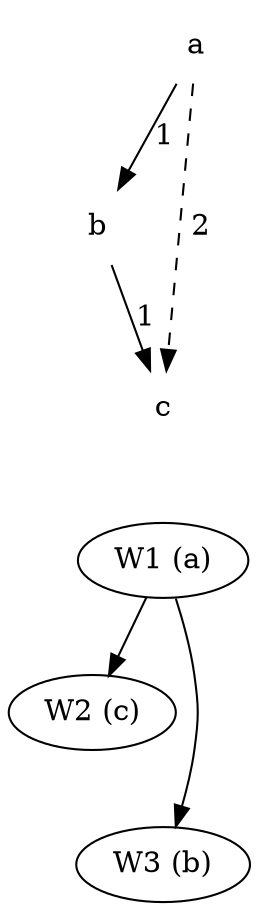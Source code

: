 digraph transitivity_example {
	a [label="a", shape=plaintext];
	b [label="b", shape=plaintext];
	c [label="c", shape=plaintext];
	W1 [label="W1 (a)"];
	W2 [label="W2 (c)"];
	W3 [label="W3 (b)"];
	a -> b[label="1"];
	b -> c[label="1"];
	a -> c[style=dashed, label=" 2"];
	c -> W1[style=invis];
	W1 -> W2;
	W1 -> W3;
	W2 -> W3[style=invis];
}
